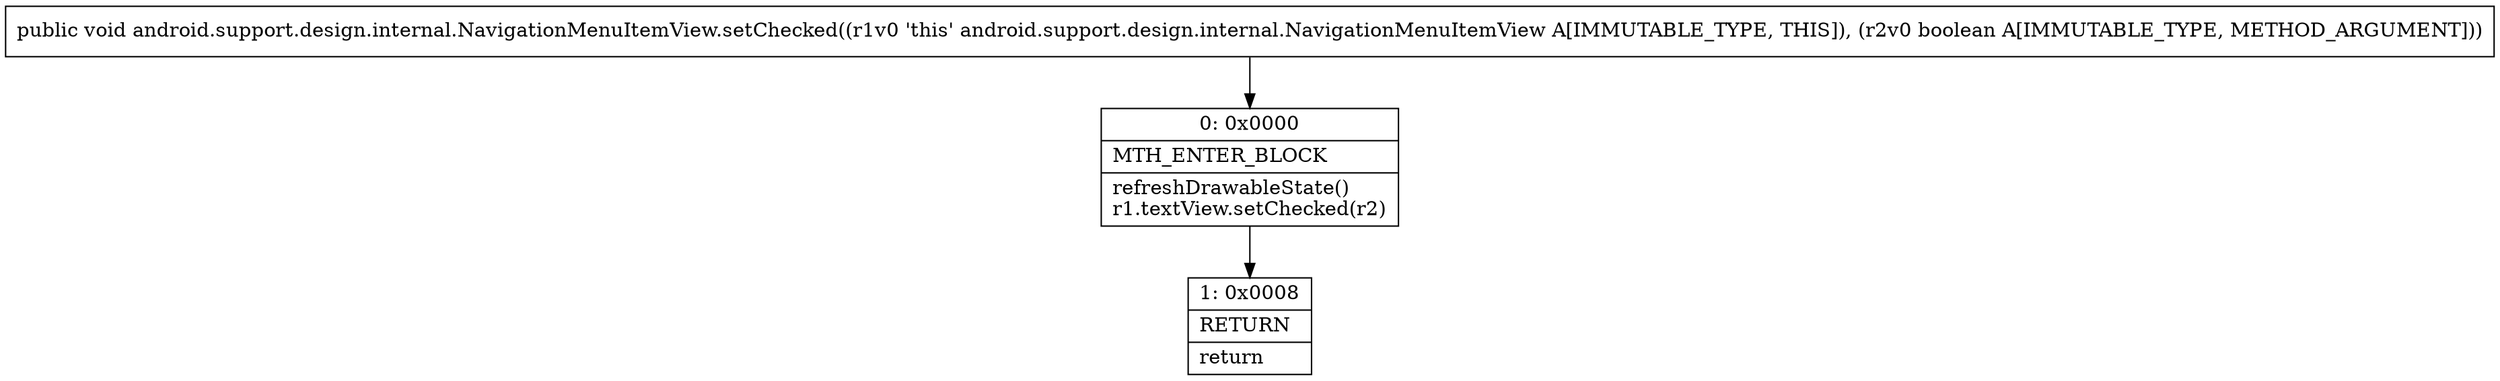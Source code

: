 digraph "CFG forandroid.support.design.internal.NavigationMenuItemView.setChecked(Z)V" {
Node_0 [shape=record,label="{0\:\ 0x0000|MTH_ENTER_BLOCK\l|refreshDrawableState()\lr1.textView.setChecked(r2)\l}"];
Node_1 [shape=record,label="{1\:\ 0x0008|RETURN\l|return\l}"];
MethodNode[shape=record,label="{public void android.support.design.internal.NavigationMenuItemView.setChecked((r1v0 'this' android.support.design.internal.NavigationMenuItemView A[IMMUTABLE_TYPE, THIS]), (r2v0 boolean A[IMMUTABLE_TYPE, METHOD_ARGUMENT])) }"];
MethodNode -> Node_0;
Node_0 -> Node_1;
}

